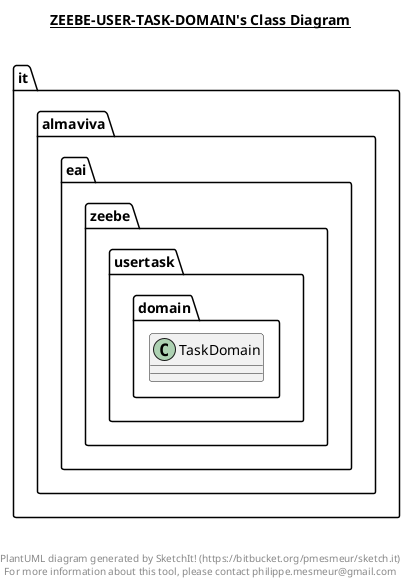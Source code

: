 @startuml

title __ZEEBE-USER-TASK-DOMAIN's Class Diagram__\n

  namespace it.almaviva.eai.zeebe.usertask.domain {
    class it.almaviva.eai.zeebe.usertask.domain.TaskDomain {
    }
  }
  



right footer


PlantUML diagram generated by SketchIt! (https://bitbucket.org/pmesmeur/sketch.it)
For more information about this tool, please contact philippe.mesmeur@gmail.com
endfooter

@enduml
